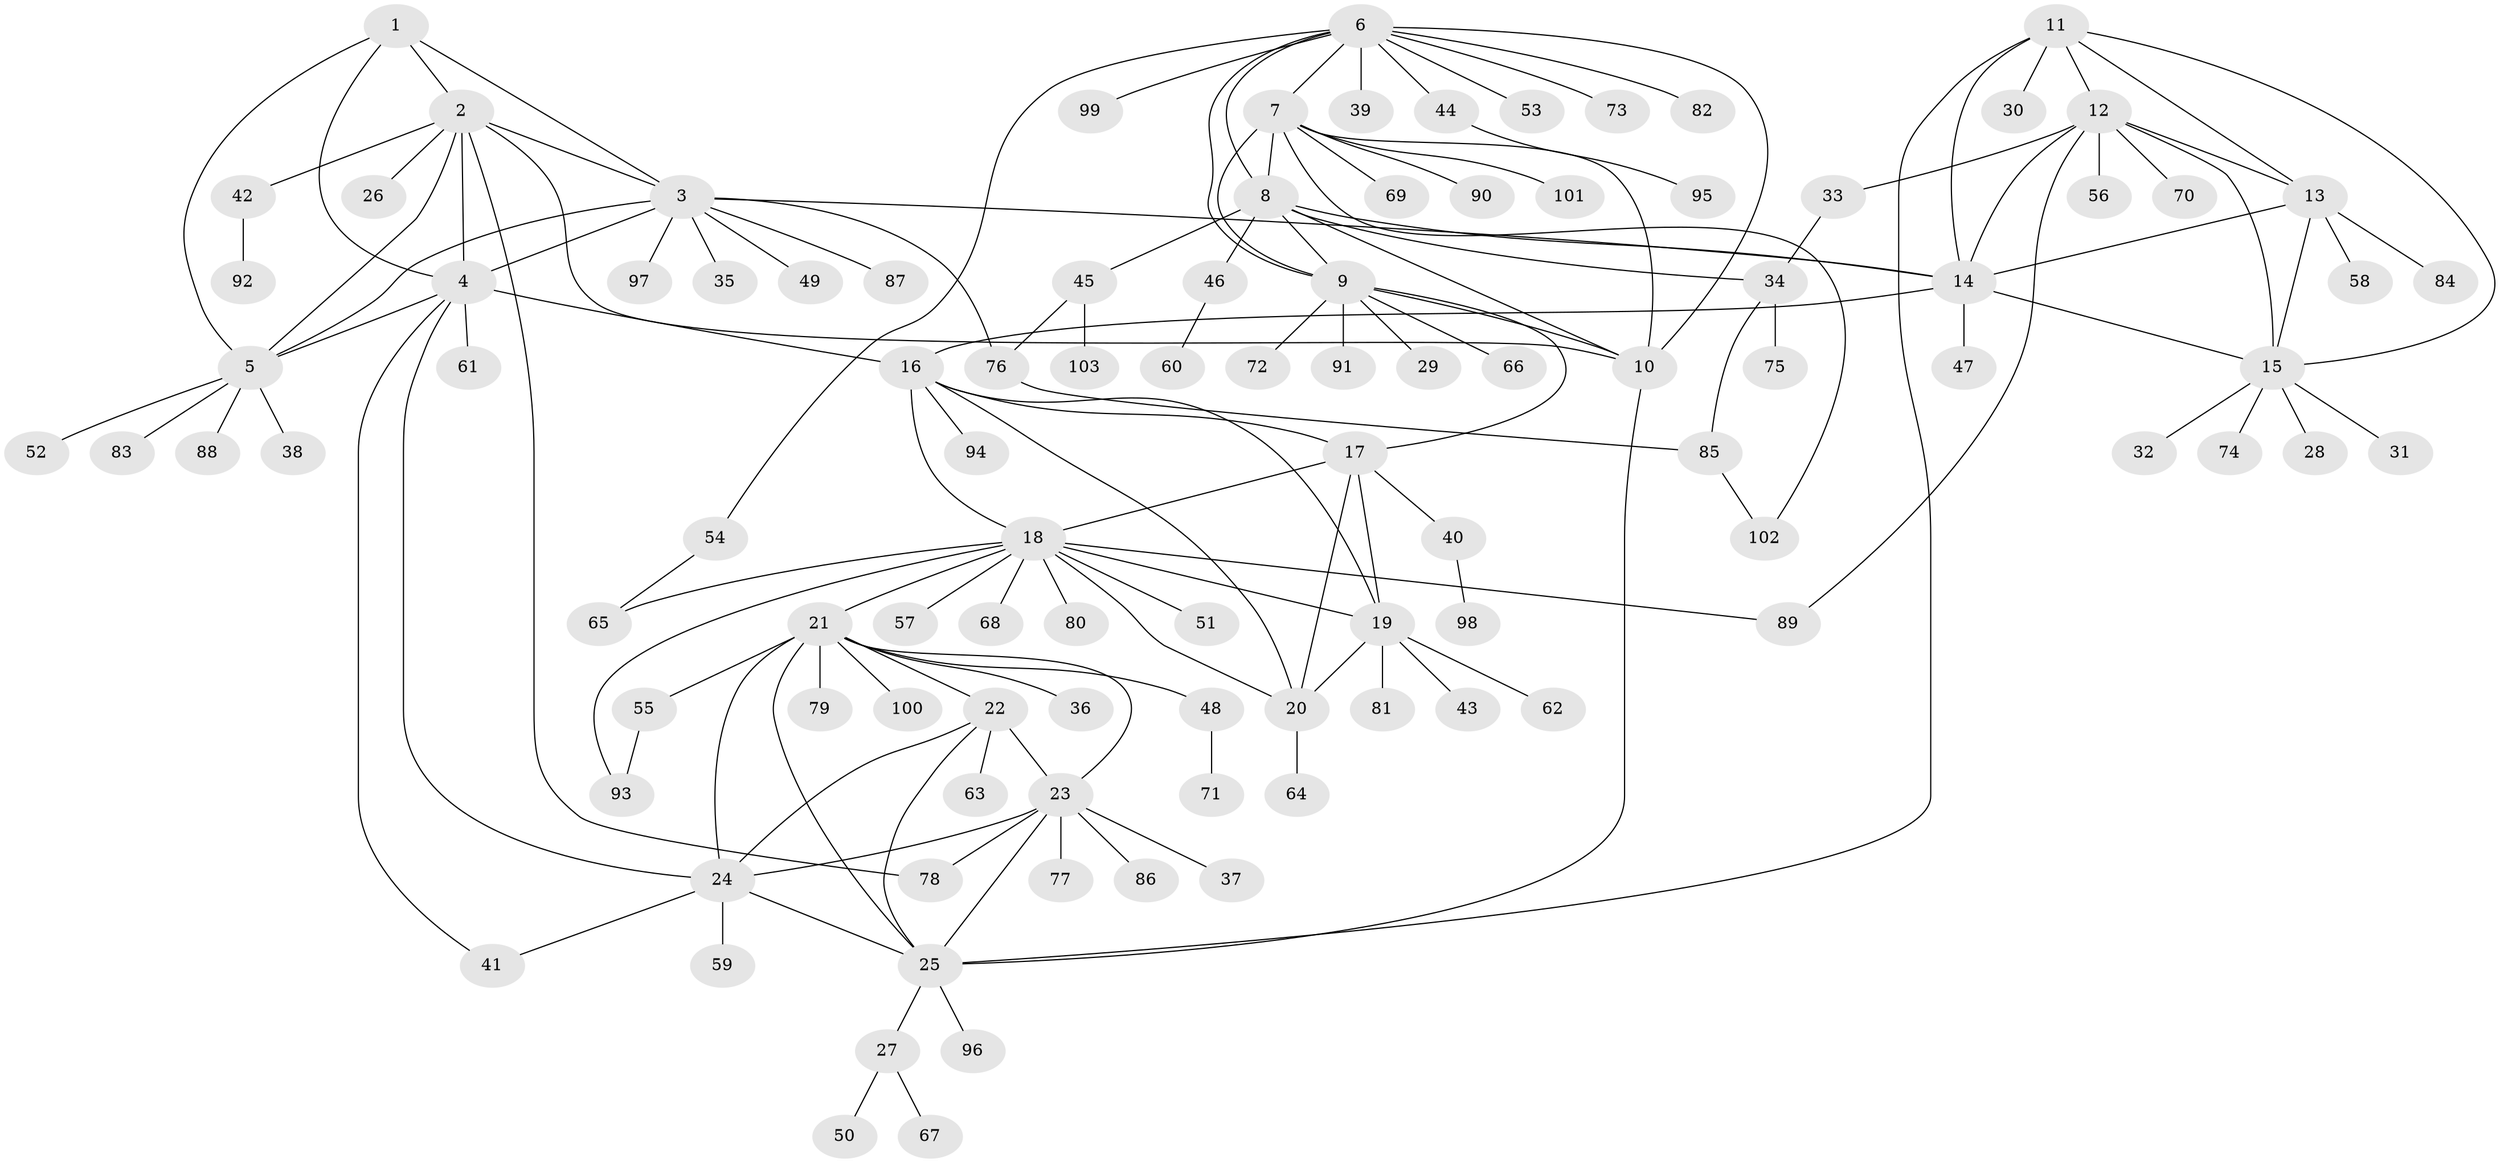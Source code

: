 // Generated by graph-tools (version 1.1) at 2025/37/03/09/25 02:37:36]
// undirected, 103 vertices, 147 edges
graph export_dot {
graph [start="1"]
  node [color=gray90,style=filled];
  1;
  2;
  3;
  4;
  5;
  6;
  7;
  8;
  9;
  10;
  11;
  12;
  13;
  14;
  15;
  16;
  17;
  18;
  19;
  20;
  21;
  22;
  23;
  24;
  25;
  26;
  27;
  28;
  29;
  30;
  31;
  32;
  33;
  34;
  35;
  36;
  37;
  38;
  39;
  40;
  41;
  42;
  43;
  44;
  45;
  46;
  47;
  48;
  49;
  50;
  51;
  52;
  53;
  54;
  55;
  56;
  57;
  58;
  59;
  60;
  61;
  62;
  63;
  64;
  65;
  66;
  67;
  68;
  69;
  70;
  71;
  72;
  73;
  74;
  75;
  76;
  77;
  78;
  79;
  80;
  81;
  82;
  83;
  84;
  85;
  86;
  87;
  88;
  89;
  90;
  91;
  92;
  93;
  94;
  95;
  96;
  97;
  98;
  99;
  100;
  101;
  102;
  103;
  1 -- 2;
  1 -- 3;
  1 -- 4;
  1 -- 5;
  2 -- 3;
  2 -- 4;
  2 -- 5;
  2 -- 10;
  2 -- 26;
  2 -- 42;
  2 -- 78;
  3 -- 4;
  3 -- 5;
  3 -- 14;
  3 -- 35;
  3 -- 49;
  3 -- 76;
  3 -- 87;
  3 -- 97;
  4 -- 5;
  4 -- 16;
  4 -- 24;
  4 -- 41;
  4 -- 61;
  5 -- 38;
  5 -- 52;
  5 -- 83;
  5 -- 88;
  6 -- 7;
  6 -- 8;
  6 -- 9;
  6 -- 10;
  6 -- 39;
  6 -- 44;
  6 -- 53;
  6 -- 54;
  6 -- 73;
  6 -- 82;
  6 -- 99;
  7 -- 8;
  7 -- 9;
  7 -- 10;
  7 -- 69;
  7 -- 90;
  7 -- 101;
  7 -- 102;
  8 -- 9;
  8 -- 10;
  8 -- 14;
  8 -- 34;
  8 -- 45;
  8 -- 46;
  9 -- 10;
  9 -- 17;
  9 -- 29;
  9 -- 66;
  9 -- 72;
  9 -- 91;
  10 -- 25;
  11 -- 12;
  11 -- 13;
  11 -- 14;
  11 -- 15;
  11 -- 25;
  11 -- 30;
  12 -- 13;
  12 -- 14;
  12 -- 15;
  12 -- 33;
  12 -- 56;
  12 -- 70;
  12 -- 89;
  13 -- 14;
  13 -- 15;
  13 -- 58;
  13 -- 84;
  14 -- 15;
  14 -- 16;
  14 -- 47;
  15 -- 28;
  15 -- 31;
  15 -- 32;
  15 -- 74;
  16 -- 17;
  16 -- 18;
  16 -- 19;
  16 -- 20;
  16 -- 94;
  17 -- 18;
  17 -- 19;
  17 -- 20;
  17 -- 40;
  18 -- 19;
  18 -- 20;
  18 -- 21;
  18 -- 51;
  18 -- 57;
  18 -- 65;
  18 -- 68;
  18 -- 80;
  18 -- 89;
  18 -- 93;
  19 -- 20;
  19 -- 43;
  19 -- 62;
  19 -- 81;
  20 -- 64;
  21 -- 22;
  21 -- 23;
  21 -- 24;
  21 -- 25;
  21 -- 36;
  21 -- 48;
  21 -- 55;
  21 -- 79;
  21 -- 100;
  22 -- 23;
  22 -- 24;
  22 -- 25;
  22 -- 63;
  23 -- 24;
  23 -- 25;
  23 -- 37;
  23 -- 77;
  23 -- 78;
  23 -- 86;
  24 -- 25;
  24 -- 41;
  24 -- 59;
  25 -- 27;
  25 -- 96;
  27 -- 50;
  27 -- 67;
  33 -- 34;
  34 -- 75;
  34 -- 85;
  40 -- 98;
  42 -- 92;
  44 -- 95;
  45 -- 76;
  45 -- 103;
  46 -- 60;
  48 -- 71;
  54 -- 65;
  55 -- 93;
  76 -- 85;
  85 -- 102;
}
